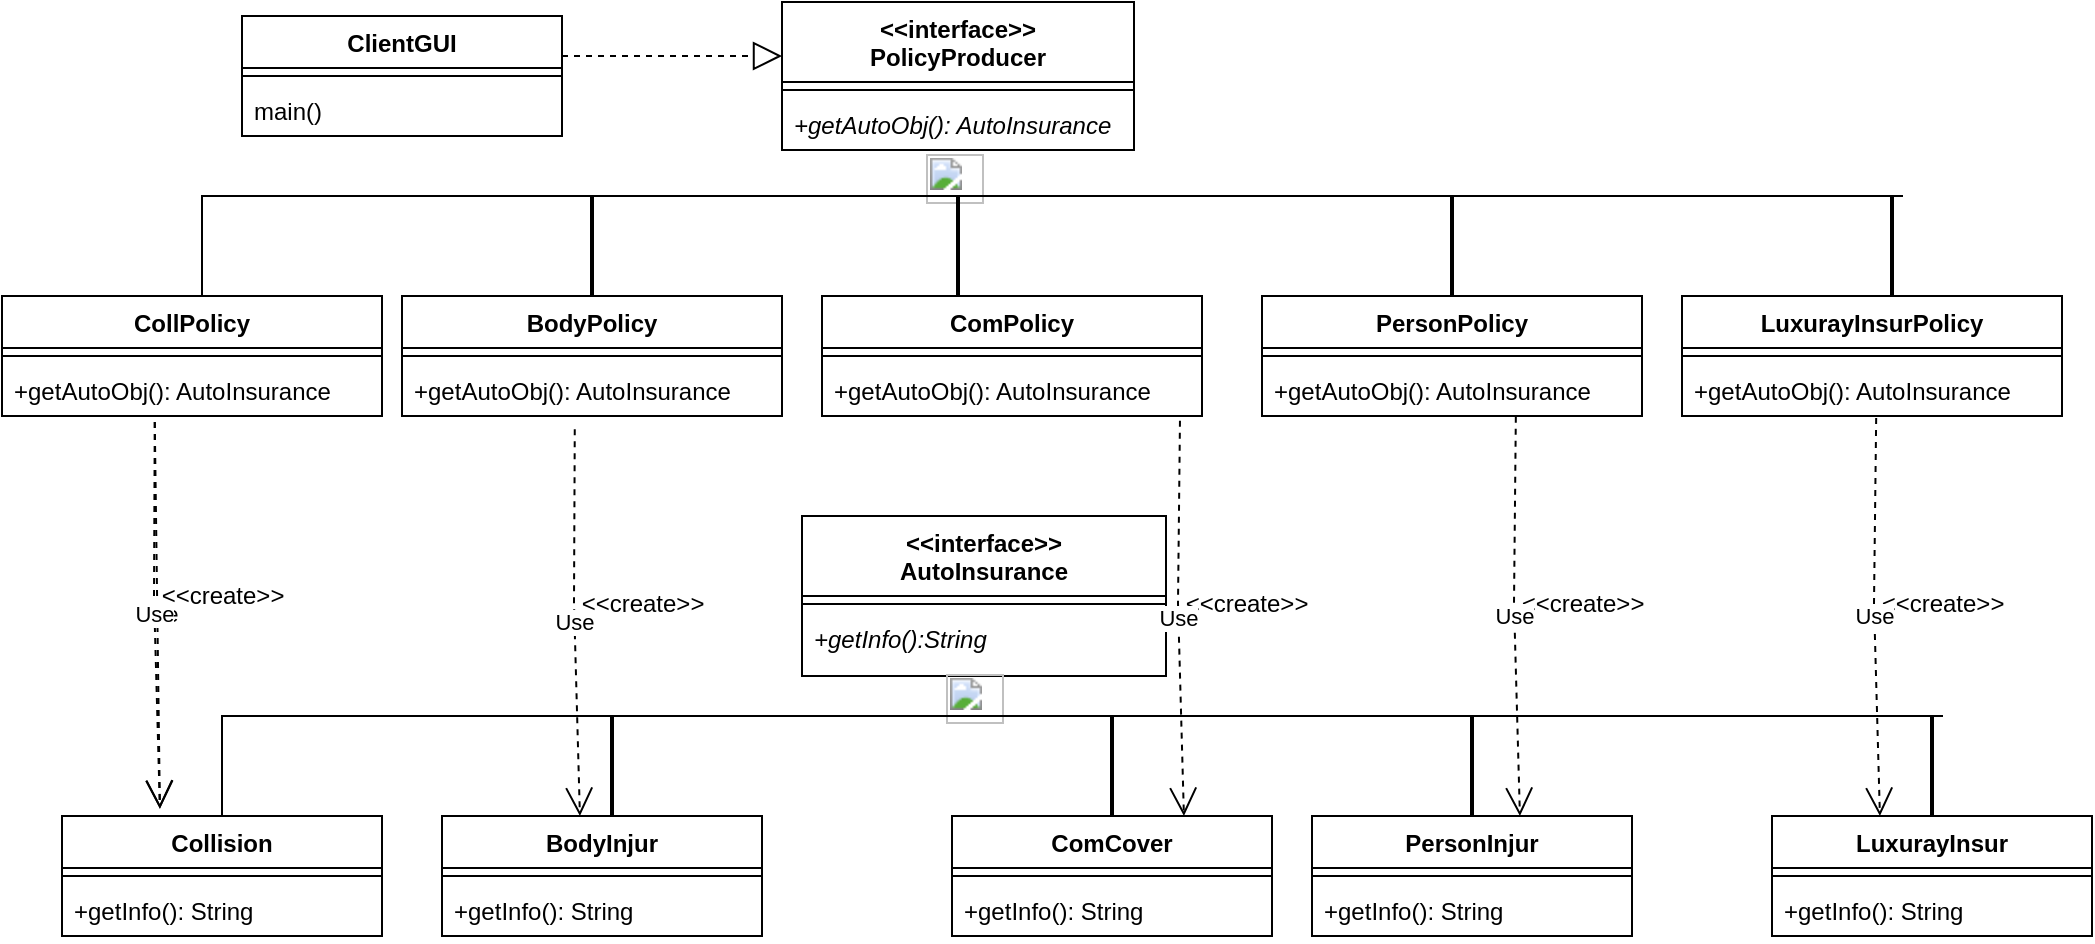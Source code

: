 <mxfile version="20.8.16" type="device"><diagram id="C5RBs43oDa-KdzZeNtuy" name="Page-1"><mxGraphModel dx="2167" dy="808" grid="0" gridSize="10" guides="1" tooltips="1" connect="1" arrows="1" fold="1" page="1" pageScale="1" pageWidth="827" pageHeight="1169" math="0" shadow="0"><root><mxCell id="WIyWlLk6GJQsqaUBKTNV-0"/><mxCell id="WIyWlLk6GJQsqaUBKTNV-1" parent="WIyWlLk6GJQsqaUBKTNV-0"/><mxCell id="nYj6ut_gJR7Jc1H9FoAr-1" value="ClientGUI" style="swimlane;fontStyle=1;align=center;verticalAlign=top;childLayout=stackLayout;horizontal=1;startSize=26;horizontalStack=0;resizeParent=1;resizeParentMax=0;resizeLast=0;collapsible=1;marginBottom=0;" vertex="1" parent="WIyWlLk6GJQsqaUBKTNV-1"><mxGeometry x="40" y="40" width="160" height="60" as="geometry"/></mxCell><mxCell id="nYj6ut_gJR7Jc1H9FoAr-3" value="" style="line;strokeWidth=1;fillColor=none;align=left;verticalAlign=middle;spacingTop=-1;spacingLeft=3;spacingRight=3;rotatable=0;labelPosition=right;points=[];portConstraint=eastwest;strokeColor=inherit;" vertex="1" parent="nYj6ut_gJR7Jc1H9FoAr-1"><mxGeometry y="26" width="160" height="8" as="geometry"/></mxCell><mxCell id="nYj6ut_gJR7Jc1H9FoAr-4" value="main()" style="text;strokeColor=none;fillColor=none;align=left;verticalAlign=top;spacingLeft=4;spacingRight=4;overflow=hidden;rotatable=0;points=[[0,0.5],[1,0.5]];portConstraint=eastwest;" vertex="1" parent="nYj6ut_gJR7Jc1H9FoAr-1"><mxGeometry y="34" width="160" height="26" as="geometry"/></mxCell><mxCell id="nYj6ut_gJR7Jc1H9FoAr-5" value="&lt;&lt;interface&gt;&gt;&#10;PolicyProducer" style="swimlane;fontStyle=1;align=center;verticalAlign=top;childLayout=stackLayout;horizontal=1;startSize=40;horizontalStack=0;resizeParent=1;resizeParentMax=0;resizeLast=0;collapsible=1;marginBottom=0;" vertex="1" parent="WIyWlLk6GJQsqaUBKTNV-1"><mxGeometry x="310" y="33" width="176" height="74" as="geometry"/></mxCell><mxCell id="nYj6ut_gJR7Jc1H9FoAr-86" value="" style="endArrow=block;dashed=1;endFill=0;endSize=12;html=1;rounded=0;" edge="1" parent="nYj6ut_gJR7Jc1H9FoAr-5"><mxGeometry width="160" relative="1" as="geometry"><mxPoint x="-110" y="27" as="sourcePoint"/><mxPoint y="27" as="targetPoint"/></mxGeometry></mxCell><mxCell id="nYj6ut_gJR7Jc1H9FoAr-7" value="" style="line;strokeWidth=1;fillColor=none;align=left;verticalAlign=middle;spacingTop=-1;spacingLeft=3;spacingRight=3;rotatable=0;labelPosition=right;points=[];portConstraint=eastwest;strokeColor=inherit;" vertex="1" parent="nYj6ut_gJR7Jc1H9FoAr-5"><mxGeometry y="40" width="176" height="8" as="geometry"/></mxCell><mxCell id="nYj6ut_gJR7Jc1H9FoAr-8" value="+getAutoObj(): AutoInsurance" style="text;strokeColor=none;fillColor=none;align=left;verticalAlign=top;spacingLeft=4;spacingRight=4;overflow=hidden;rotatable=0;points=[[0,0.5],[1,0.5]];portConstraint=eastwest;fontStyle=2" vertex="1" parent="nYj6ut_gJR7Jc1H9FoAr-5"><mxGeometry y="48" width="176" height="26" as="geometry"/></mxCell><mxCell id="nYj6ut_gJR7Jc1H9FoAr-9" value="BodyPolicy" style="swimlane;fontStyle=1;align=center;verticalAlign=top;childLayout=stackLayout;horizontal=1;startSize=26;horizontalStack=0;resizeParent=1;resizeParentMax=0;resizeLast=0;collapsible=1;marginBottom=0;" vertex="1" parent="WIyWlLk6GJQsqaUBKTNV-1"><mxGeometry x="120" y="180" width="190" height="60" as="geometry"/></mxCell><mxCell id="nYj6ut_gJR7Jc1H9FoAr-11" value="" style="line;strokeWidth=1;fillColor=none;align=left;verticalAlign=middle;spacingTop=-1;spacingLeft=3;spacingRight=3;rotatable=0;labelPosition=right;points=[];portConstraint=eastwest;strokeColor=inherit;" vertex="1" parent="nYj6ut_gJR7Jc1H9FoAr-9"><mxGeometry y="26" width="190" height="8" as="geometry"/></mxCell><mxCell id="nYj6ut_gJR7Jc1H9FoAr-12" value="+getAutoObj(): AutoInsurance" style="text;strokeColor=none;fillColor=none;align=left;verticalAlign=top;spacingLeft=4;spacingRight=4;overflow=hidden;rotatable=0;points=[[0,0.5],[1,0.5]];portConstraint=eastwest;" vertex="1" parent="nYj6ut_gJR7Jc1H9FoAr-9"><mxGeometry y="34" width="190" height="26" as="geometry"/></mxCell><mxCell id="nYj6ut_gJR7Jc1H9FoAr-13" value="ComPolicy" style="swimlane;fontStyle=1;align=center;verticalAlign=top;childLayout=stackLayout;horizontal=1;startSize=26;horizontalStack=0;resizeParent=1;resizeParentMax=0;resizeLast=0;collapsible=1;marginBottom=0;" vertex="1" parent="WIyWlLk6GJQsqaUBKTNV-1"><mxGeometry x="330" y="180" width="190" height="60" as="geometry"/></mxCell><mxCell id="nYj6ut_gJR7Jc1H9FoAr-14" value="" style="line;strokeWidth=1;fillColor=none;align=left;verticalAlign=middle;spacingTop=-1;spacingLeft=3;spacingRight=3;rotatable=0;labelPosition=right;points=[];portConstraint=eastwest;strokeColor=inherit;" vertex="1" parent="nYj6ut_gJR7Jc1H9FoAr-13"><mxGeometry y="26" width="190" height="8" as="geometry"/></mxCell><mxCell id="nYj6ut_gJR7Jc1H9FoAr-15" value="+getAutoObj(): AutoInsurance" style="text;strokeColor=none;fillColor=none;align=left;verticalAlign=top;spacingLeft=4;spacingRight=4;overflow=hidden;rotatable=0;points=[[0,0.5],[1,0.5]];portConstraint=eastwest;" vertex="1" parent="nYj6ut_gJR7Jc1H9FoAr-13"><mxGeometry y="34" width="190" height="26" as="geometry"/></mxCell><mxCell id="nYj6ut_gJR7Jc1H9FoAr-16" value="PersonPolicy" style="swimlane;fontStyle=1;align=center;verticalAlign=top;childLayout=stackLayout;horizontal=1;startSize=26;horizontalStack=0;resizeParent=1;resizeParentMax=0;resizeLast=0;collapsible=1;marginBottom=0;" vertex="1" parent="WIyWlLk6GJQsqaUBKTNV-1"><mxGeometry x="550" y="180" width="190" height="60" as="geometry"/></mxCell><mxCell id="nYj6ut_gJR7Jc1H9FoAr-17" value="" style="line;strokeWidth=1;fillColor=none;align=left;verticalAlign=middle;spacingTop=-1;spacingLeft=3;spacingRight=3;rotatable=0;labelPosition=right;points=[];portConstraint=eastwest;strokeColor=inherit;" vertex="1" parent="nYj6ut_gJR7Jc1H9FoAr-16"><mxGeometry y="26" width="190" height="8" as="geometry"/></mxCell><mxCell id="nYj6ut_gJR7Jc1H9FoAr-18" value="+getAutoObj(): AutoInsurance" style="text;strokeColor=none;fillColor=none;align=left;verticalAlign=top;spacingLeft=4;spacingRight=4;overflow=hidden;rotatable=0;points=[[0,0.5],[1,0.5]];portConstraint=eastwest;" vertex="1" parent="nYj6ut_gJR7Jc1H9FoAr-16"><mxGeometry y="34" width="190" height="26" as="geometry"/></mxCell><mxCell id="nYj6ut_gJR7Jc1H9FoAr-19" value="LuxurayInsurPolicy" style="swimlane;fontStyle=1;align=center;verticalAlign=top;childLayout=stackLayout;horizontal=1;startSize=26;horizontalStack=0;resizeParent=1;resizeParentMax=0;resizeLast=0;collapsible=1;marginBottom=0;" vertex="1" parent="WIyWlLk6GJQsqaUBKTNV-1"><mxGeometry x="760" y="180" width="190" height="60" as="geometry"/></mxCell><mxCell id="nYj6ut_gJR7Jc1H9FoAr-20" value="" style="line;strokeWidth=1;fillColor=none;align=left;verticalAlign=middle;spacingTop=-1;spacingLeft=3;spacingRight=3;rotatable=0;labelPosition=right;points=[];portConstraint=eastwest;strokeColor=inherit;" vertex="1" parent="nYj6ut_gJR7Jc1H9FoAr-19"><mxGeometry y="26" width="190" height="8" as="geometry"/></mxCell><mxCell id="nYj6ut_gJR7Jc1H9FoAr-21" value="+getAutoObj(): AutoInsurance" style="text;strokeColor=none;fillColor=none;align=left;verticalAlign=top;spacingLeft=4;spacingRight=4;overflow=hidden;rotatable=0;points=[[0,0.5],[1,0.5]];portConstraint=eastwest;" vertex="1" parent="nYj6ut_gJR7Jc1H9FoAr-19"><mxGeometry y="34" width="190" height="26" as="geometry"/></mxCell><mxCell id="nYj6ut_gJR7Jc1H9FoAr-25" value="CollPolicy" style="swimlane;fontStyle=1;align=center;verticalAlign=top;childLayout=stackLayout;horizontal=1;startSize=26;horizontalStack=0;resizeParent=1;resizeParentMax=0;resizeLast=0;collapsible=1;marginBottom=0;" vertex="1" parent="WIyWlLk6GJQsqaUBKTNV-1"><mxGeometry x="-80" y="180" width="190" height="60" as="geometry"/></mxCell><mxCell id="nYj6ut_gJR7Jc1H9FoAr-26" value="" style="line;strokeWidth=1;fillColor=none;align=left;verticalAlign=middle;spacingTop=-1;spacingLeft=3;spacingRight=3;rotatable=0;labelPosition=right;points=[];portConstraint=eastwest;strokeColor=inherit;" vertex="1" parent="nYj6ut_gJR7Jc1H9FoAr-25"><mxGeometry y="26" width="190" height="8" as="geometry"/></mxCell><mxCell id="nYj6ut_gJR7Jc1H9FoAr-27" value="+getAutoObj(): AutoInsurance" style="text;strokeColor=none;fillColor=none;align=left;verticalAlign=top;spacingLeft=4;spacingRight=4;overflow=hidden;rotatable=0;points=[[0,0.5],[1,0.5]];portConstraint=eastwest;" vertex="1" parent="nYj6ut_gJR7Jc1H9FoAr-25"><mxGeometry y="34" width="190" height="26" as="geometry"/></mxCell><mxCell id="nYj6ut_gJR7Jc1H9FoAr-28" value="&lt;p class=&quot;MsoNormal&quot;&gt;&lt;span style=&quot;position:absolute;z-index:1;margin-left:0.0px;&#10;margin-top:0.0px;width:29.0px;height:25.0px;&quot;&gt;&lt;img src=&quot;file:///C:\Users\a\AppData\Local\Temp\ksohtml20280\wps2.png&quot; height=&quot;25&quot; width=&quot;29&quot;&gt;&lt;/span&gt;&lt;/p&gt;" style="text;whiteSpace=wrap;html=1;" vertex="1" parent="WIyWlLk6GJQsqaUBKTNV-1"><mxGeometry x="380" y="90" width="30" height="40" as="geometry"/></mxCell><mxCell id="nYj6ut_gJR7Jc1H9FoAr-33" value="" style="shape=partialRectangle;whiteSpace=wrap;html=1;bottom=0;right=0;fillColor=none;" vertex="1" parent="WIyWlLk6GJQsqaUBKTNV-1"><mxGeometry x="20" y="130" width="850" height="50" as="geometry"/></mxCell><mxCell id="nYj6ut_gJR7Jc1H9FoAr-34" value="" style="line;strokeWidth=2;direction=south;html=1;" vertex="1" parent="WIyWlLk6GJQsqaUBKTNV-1"><mxGeometry x="210" y="130" width="10" height="50" as="geometry"/></mxCell><mxCell id="nYj6ut_gJR7Jc1H9FoAr-35" value="" style="line;strokeWidth=2;direction=south;html=1;" vertex="1" parent="WIyWlLk6GJQsqaUBKTNV-1"><mxGeometry x="393" y="130" width="10" height="50" as="geometry"/></mxCell><mxCell id="nYj6ut_gJR7Jc1H9FoAr-40" value="" style="line;strokeWidth=2;direction=south;html=1;" vertex="1" parent="WIyWlLk6GJQsqaUBKTNV-1"><mxGeometry x="640" y="130" width="10" height="50" as="geometry"/></mxCell><mxCell id="nYj6ut_gJR7Jc1H9FoAr-41" value="" style="line;strokeWidth=2;direction=south;html=1;" vertex="1" parent="WIyWlLk6GJQsqaUBKTNV-1"><mxGeometry x="860" y="130" width="10" height="50" as="geometry"/></mxCell><mxCell id="nYj6ut_gJR7Jc1H9FoAr-42" value="&lt;&lt;interface&gt;&gt;&#10;AutoInsurance" style="swimlane;fontStyle=1;align=center;verticalAlign=top;childLayout=stackLayout;horizontal=1;startSize=40;horizontalStack=0;resizeParent=1;resizeParentMax=0;resizeLast=0;collapsible=1;marginBottom=0;" vertex="1" parent="WIyWlLk6GJQsqaUBKTNV-1"><mxGeometry x="320" y="290" width="182" height="80" as="geometry"/></mxCell><mxCell id="nYj6ut_gJR7Jc1H9FoAr-44" value="" style="line;strokeWidth=1;fillColor=none;align=left;verticalAlign=middle;spacingTop=-1;spacingLeft=3;spacingRight=3;rotatable=0;labelPosition=right;points=[];portConstraint=eastwest;strokeColor=inherit;" vertex="1" parent="nYj6ut_gJR7Jc1H9FoAr-42"><mxGeometry y="40" width="182" height="8" as="geometry"/></mxCell><mxCell id="nYj6ut_gJR7Jc1H9FoAr-45" value="+getInfo():String" style="text;strokeColor=none;fillColor=none;align=left;verticalAlign=top;spacingLeft=4;spacingRight=4;overflow=hidden;rotatable=0;points=[[0,0.5],[1,0.5]];portConstraint=eastwest;fontStyle=2" vertex="1" parent="nYj6ut_gJR7Jc1H9FoAr-42"><mxGeometry y="48" width="182" height="32" as="geometry"/></mxCell><mxCell id="nYj6ut_gJR7Jc1H9FoAr-46" value="BodyInjur" style="swimlane;fontStyle=1;align=center;verticalAlign=top;childLayout=stackLayout;horizontal=1;startSize=26;horizontalStack=0;resizeParent=1;resizeParentMax=0;resizeLast=0;collapsible=1;marginBottom=0;" vertex="1" parent="WIyWlLk6GJQsqaUBKTNV-1"><mxGeometry x="140" y="440" width="160" height="60" as="geometry"/></mxCell><mxCell id="nYj6ut_gJR7Jc1H9FoAr-48" value="" style="line;strokeWidth=1;fillColor=none;align=left;verticalAlign=middle;spacingTop=-1;spacingLeft=3;spacingRight=3;rotatable=0;labelPosition=right;points=[];portConstraint=eastwest;strokeColor=inherit;" vertex="1" parent="nYj6ut_gJR7Jc1H9FoAr-46"><mxGeometry y="26" width="160" height="8" as="geometry"/></mxCell><mxCell id="nYj6ut_gJR7Jc1H9FoAr-49" value="+getInfo(): String" style="text;strokeColor=none;fillColor=none;align=left;verticalAlign=top;spacingLeft=4;spacingRight=4;overflow=hidden;rotatable=0;points=[[0,0.5],[1,0.5]];portConstraint=eastwest;" vertex="1" parent="nYj6ut_gJR7Jc1H9FoAr-46"><mxGeometry y="34" width="160" height="26" as="geometry"/></mxCell><mxCell id="nYj6ut_gJR7Jc1H9FoAr-50" value="ComCover" style="swimlane;fontStyle=1;align=center;verticalAlign=top;childLayout=stackLayout;horizontal=1;startSize=26;horizontalStack=0;resizeParent=1;resizeParentMax=0;resizeLast=0;collapsible=1;marginBottom=0;" vertex="1" parent="WIyWlLk6GJQsqaUBKTNV-1"><mxGeometry x="395" y="440" width="160" height="60" as="geometry"/></mxCell><mxCell id="nYj6ut_gJR7Jc1H9FoAr-51" value="" style="line;strokeWidth=1;fillColor=none;align=left;verticalAlign=middle;spacingTop=-1;spacingLeft=3;spacingRight=3;rotatable=0;labelPosition=right;points=[];portConstraint=eastwest;strokeColor=inherit;" vertex="1" parent="nYj6ut_gJR7Jc1H9FoAr-50"><mxGeometry y="26" width="160" height="8" as="geometry"/></mxCell><mxCell id="nYj6ut_gJR7Jc1H9FoAr-52" value="+getInfo(): String" style="text;strokeColor=none;fillColor=none;align=left;verticalAlign=top;spacingLeft=4;spacingRight=4;overflow=hidden;rotatable=0;points=[[0,0.5],[1,0.5]];portConstraint=eastwest;" vertex="1" parent="nYj6ut_gJR7Jc1H9FoAr-50"><mxGeometry y="34" width="160" height="26" as="geometry"/></mxCell><mxCell id="nYj6ut_gJR7Jc1H9FoAr-53" value="PersonInjur" style="swimlane;fontStyle=1;align=center;verticalAlign=top;childLayout=stackLayout;horizontal=1;startSize=26;horizontalStack=0;resizeParent=1;resizeParentMax=0;resizeLast=0;collapsible=1;marginBottom=0;" vertex="1" parent="WIyWlLk6GJQsqaUBKTNV-1"><mxGeometry x="575" y="440" width="160" height="60" as="geometry"/></mxCell><mxCell id="nYj6ut_gJR7Jc1H9FoAr-54" value="" style="line;strokeWidth=1;fillColor=none;align=left;verticalAlign=middle;spacingTop=-1;spacingLeft=3;spacingRight=3;rotatable=0;labelPosition=right;points=[];portConstraint=eastwest;strokeColor=inherit;" vertex="1" parent="nYj6ut_gJR7Jc1H9FoAr-53"><mxGeometry y="26" width="160" height="8" as="geometry"/></mxCell><mxCell id="nYj6ut_gJR7Jc1H9FoAr-55" value="+getInfo(): String" style="text;strokeColor=none;fillColor=none;align=left;verticalAlign=top;spacingLeft=4;spacingRight=4;overflow=hidden;rotatable=0;points=[[0,0.5],[1,0.5]];portConstraint=eastwest;" vertex="1" parent="nYj6ut_gJR7Jc1H9FoAr-53"><mxGeometry y="34" width="160" height="26" as="geometry"/></mxCell><mxCell id="nYj6ut_gJR7Jc1H9FoAr-56" value="LuxurayInsur" style="swimlane;fontStyle=1;align=center;verticalAlign=top;childLayout=stackLayout;horizontal=1;startSize=26;horizontalStack=0;resizeParent=1;resizeParentMax=0;resizeLast=0;collapsible=1;marginBottom=0;" vertex="1" parent="WIyWlLk6GJQsqaUBKTNV-1"><mxGeometry x="805" y="440" width="160" height="60" as="geometry"/></mxCell><mxCell id="nYj6ut_gJR7Jc1H9FoAr-57" value="" style="line;strokeWidth=1;fillColor=none;align=left;verticalAlign=middle;spacingTop=-1;spacingLeft=3;spacingRight=3;rotatable=0;labelPosition=right;points=[];portConstraint=eastwest;strokeColor=inherit;" vertex="1" parent="nYj6ut_gJR7Jc1H9FoAr-56"><mxGeometry y="26" width="160" height="8" as="geometry"/></mxCell><mxCell id="nYj6ut_gJR7Jc1H9FoAr-58" value="+getInfo(): String" style="text;strokeColor=none;fillColor=none;align=left;verticalAlign=top;spacingLeft=4;spacingRight=4;overflow=hidden;rotatable=0;points=[[0,0.5],[1,0.5]];portConstraint=eastwest;" vertex="1" parent="nYj6ut_gJR7Jc1H9FoAr-56"><mxGeometry y="34" width="160" height="26" as="geometry"/></mxCell><mxCell id="nYj6ut_gJR7Jc1H9FoAr-59" value="Collision" style="swimlane;fontStyle=1;align=center;verticalAlign=top;childLayout=stackLayout;horizontal=1;startSize=26;horizontalStack=0;resizeParent=1;resizeParentMax=0;resizeLast=0;collapsible=1;marginBottom=0;" vertex="1" parent="WIyWlLk6GJQsqaUBKTNV-1"><mxGeometry x="-50" y="440" width="160" height="60" as="geometry"/></mxCell><mxCell id="nYj6ut_gJR7Jc1H9FoAr-60" value="" style="line;strokeWidth=1;fillColor=none;align=left;verticalAlign=middle;spacingTop=-1;spacingLeft=3;spacingRight=3;rotatable=0;labelPosition=right;points=[];portConstraint=eastwest;strokeColor=inherit;" vertex="1" parent="nYj6ut_gJR7Jc1H9FoAr-59"><mxGeometry y="26" width="160" height="8" as="geometry"/></mxCell><mxCell id="nYj6ut_gJR7Jc1H9FoAr-61" value="+getInfo(): String" style="text;strokeColor=none;fillColor=none;align=left;verticalAlign=top;spacingLeft=4;spacingRight=4;overflow=hidden;rotatable=0;points=[[0,0.5],[1,0.5]];portConstraint=eastwest;" vertex="1" parent="nYj6ut_gJR7Jc1H9FoAr-59"><mxGeometry y="34" width="160" height="26" as="geometry"/></mxCell><mxCell id="nYj6ut_gJR7Jc1H9FoAr-62" value="&lt;p class=&quot;MsoNormal&quot;&gt;&lt;span style=&quot;position:absolute;z-index:1;margin-left:0.0px;&#10;margin-top:0.0px;width:29.0px;height:25.0px;&quot;&gt;&lt;img src=&quot;file:///C:\Users\a\AppData\Local\Temp\ksohtml20280\wps2.png&quot; height=&quot;25&quot; width=&quot;29&quot;&gt;&lt;/span&gt;&lt;/p&gt;" style="text;whiteSpace=wrap;html=1;" vertex="1" parent="WIyWlLk6GJQsqaUBKTNV-1"><mxGeometry x="390" y="350" width="30" height="40" as="geometry"/></mxCell><mxCell id="nYj6ut_gJR7Jc1H9FoAr-63" value="" style="shape=partialRectangle;whiteSpace=wrap;html=1;bottom=0;right=0;fillColor=none;" vertex="1" parent="WIyWlLk6GJQsqaUBKTNV-1"><mxGeometry x="30" y="390" width="860" height="50" as="geometry"/></mxCell><mxCell id="nYj6ut_gJR7Jc1H9FoAr-64" value="" style="line;strokeWidth=2;direction=south;html=1;" vertex="1" parent="WIyWlLk6GJQsqaUBKTNV-1"><mxGeometry x="220" y="390" width="10" height="50" as="geometry"/></mxCell><mxCell id="nYj6ut_gJR7Jc1H9FoAr-65" value="" style="line;strokeWidth=2;direction=south;html=1;" vertex="1" parent="WIyWlLk6GJQsqaUBKTNV-1"><mxGeometry x="470" y="390" width="10" height="50" as="geometry"/></mxCell><mxCell id="nYj6ut_gJR7Jc1H9FoAr-66" value="" style="line;strokeWidth=2;direction=south;html=1;" vertex="1" parent="WIyWlLk6GJQsqaUBKTNV-1"><mxGeometry x="650" y="390" width="10" height="50" as="geometry"/></mxCell><mxCell id="nYj6ut_gJR7Jc1H9FoAr-68" value="" style="line;strokeWidth=2;direction=south;html=1;" vertex="1" parent="WIyWlLk6GJQsqaUBKTNV-1"><mxGeometry x="880" y="390" width="10" height="50" as="geometry"/></mxCell><mxCell id="nYj6ut_gJR7Jc1H9FoAr-70" value="Use" style="endArrow=open;endSize=12;dashed=1;html=1;rounded=0;exitX=0.402;exitY=1.115;exitDx=0;exitDy=0;exitPerimeter=0;entryX=0.306;entryY=-0.061;entryDx=0;entryDy=0;entryPerimeter=0;" edge="1" parent="WIyWlLk6GJQsqaUBKTNV-1" source="nYj6ut_gJR7Jc1H9FoAr-27" target="nYj6ut_gJR7Jc1H9FoAr-59"><mxGeometry width="160" relative="1" as="geometry"><mxPoint x="360" y="420" as="sourcePoint"/><mxPoint x="520" y="420" as="targetPoint"/></mxGeometry></mxCell><mxCell id="nYj6ut_gJR7Jc1H9FoAr-71" value="&amp;lt;&amp;lt;create&amp;gt;&amp;gt;" style="text;html=1;align=center;verticalAlign=middle;resizable=0;points=[];autosize=1;strokeColor=none;fillColor=none;" vertex="1" parent="WIyWlLk6GJQsqaUBKTNV-1"><mxGeometry x="-10" y="315" width="80" height="30" as="geometry"/></mxCell><mxCell id="nYj6ut_gJR7Jc1H9FoAr-73" value="Use" style="endArrow=open;endSize=12;dashed=1;html=1;rounded=0;exitX=0.402;exitY=1.115;exitDx=0;exitDy=0;exitPerimeter=0;entryX=0.306;entryY=-0.061;entryDx=0;entryDy=0;entryPerimeter=0;" edge="1" parent="WIyWlLk6GJQsqaUBKTNV-1" source="nYj6ut_gJR7Jc1H9FoAr-27" target="nYj6ut_gJR7Jc1H9FoAr-59"><mxGeometry width="160" relative="1" as="geometry"><mxPoint x="-3.62" y="242.99" as="sourcePoint"/><mxPoint x="-1.04" y="436.34" as="targetPoint"/><Array as="points"><mxPoint x="-4" y="330"/></Array></mxGeometry></mxCell><mxCell id="nYj6ut_gJR7Jc1H9FoAr-74" value="Use" style="endArrow=open;endSize=12;dashed=1;html=1;rounded=0;exitX=0.402;exitY=1.115;exitDx=0;exitDy=0;exitPerimeter=0;entryX=0.306;entryY=-0.061;entryDx=0;entryDy=0;entryPerimeter=0;" edge="1" parent="WIyWlLk6GJQsqaUBKTNV-1"><mxGeometry width="160" relative="1" as="geometry"><mxPoint x="206.38" y="246.65" as="sourcePoint"/><mxPoint x="208.96" y="440.0" as="targetPoint"/><Array as="points"><mxPoint x="206" y="333.66"/></Array></mxGeometry></mxCell><mxCell id="nYj6ut_gJR7Jc1H9FoAr-75" value="&amp;lt;&amp;lt;create&amp;gt;&amp;gt;" style="text;html=1;align=center;verticalAlign=middle;resizable=0;points=[];autosize=1;strokeColor=none;fillColor=none;" vertex="1" parent="WIyWlLk6GJQsqaUBKTNV-1"><mxGeometry x="200" y="318.66" width="80" height="30" as="geometry"/></mxCell><mxCell id="nYj6ut_gJR7Jc1H9FoAr-78" value="&amp;lt;&amp;lt;create&amp;gt;&amp;gt;" style="text;html=1;align=center;verticalAlign=middle;resizable=0;points=[];autosize=1;strokeColor=none;fillColor=none;" vertex="1" parent="WIyWlLk6GJQsqaUBKTNV-1"><mxGeometry x="502" y="318.66" width="80" height="30" as="geometry"/></mxCell><mxCell id="nYj6ut_gJR7Jc1H9FoAr-79" value="Use" style="endArrow=open;endSize=12;dashed=1;html=1;rounded=0;exitX=0.942;exitY=1.09;exitDx=0;exitDy=0;exitPerimeter=0;entryX=0.306;entryY=-0.061;entryDx=0;entryDy=0;entryPerimeter=0;" edge="1" parent="WIyWlLk6GJQsqaUBKTNV-1" source="nYj6ut_gJR7Jc1H9FoAr-15"><mxGeometry width="160" relative="1" as="geometry"><mxPoint x="508.38" y="246.65" as="sourcePoint"/><mxPoint x="510.96" y="440" as="targetPoint"/><Array as="points"><mxPoint x="508" y="333.66"/></Array></mxGeometry></mxCell><mxCell id="nYj6ut_gJR7Jc1H9FoAr-82" value="&amp;lt;&amp;lt;create&amp;gt;&amp;gt;" style="text;html=1;align=center;verticalAlign=middle;resizable=0;points=[];autosize=1;strokeColor=none;fillColor=none;" vertex="1" parent="WIyWlLk6GJQsqaUBKTNV-1"><mxGeometry x="670" y="318.66" width="80" height="30" as="geometry"/></mxCell><mxCell id="nYj6ut_gJR7Jc1H9FoAr-83" value="Use" style="endArrow=open;endSize=12;dashed=1;html=1;rounded=0;exitX=0.668;exitY=1.013;exitDx=0;exitDy=0;exitPerimeter=0;entryX=0.306;entryY=-0.061;entryDx=0;entryDy=0;entryPerimeter=0;" edge="1" parent="WIyWlLk6GJQsqaUBKTNV-1" source="nYj6ut_gJR7Jc1H9FoAr-18"><mxGeometry width="160" relative="1" as="geometry"><mxPoint x="676.38" y="246.65" as="sourcePoint"/><mxPoint x="678.96" y="440" as="targetPoint"/><Array as="points"><mxPoint x="676" y="333.66"/></Array></mxGeometry></mxCell><mxCell id="nYj6ut_gJR7Jc1H9FoAr-84" value="&amp;lt;&amp;lt;create&amp;gt;&amp;gt;" style="text;html=1;align=center;verticalAlign=middle;resizable=0;points=[];autosize=1;strokeColor=none;fillColor=none;" vertex="1" parent="WIyWlLk6GJQsqaUBKTNV-1"><mxGeometry x="850" y="318.66" width="80" height="30" as="geometry"/></mxCell><mxCell id="nYj6ut_gJR7Jc1H9FoAr-85" value="Use" style="endArrow=open;endSize=12;dashed=1;html=1;rounded=0;exitX=0.511;exitY=1.038;exitDx=0;exitDy=0;exitPerimeter=0;entryX=0.306;entryY=-0.061;entryDx=0;entryDy=0;entryPerimeter=0;" edge="1" parent="WIyWlLk6GJQsqaUBKTNV-1" source="nYj6ut_gJR7Jc1H9FoAr-21"><mxGeometry width="160" relative="1" as="geometry"><mxPoint x="856.38" y="246.65" as="sourcePoint"/><mxPoint x="858.96" y="440" as="targetPoint"/><Array as="points"><mxPoint x="856" y="333.66"/></Array></mxGeometry></mxCell></root></mxGraphModel></diagram></mxfile>